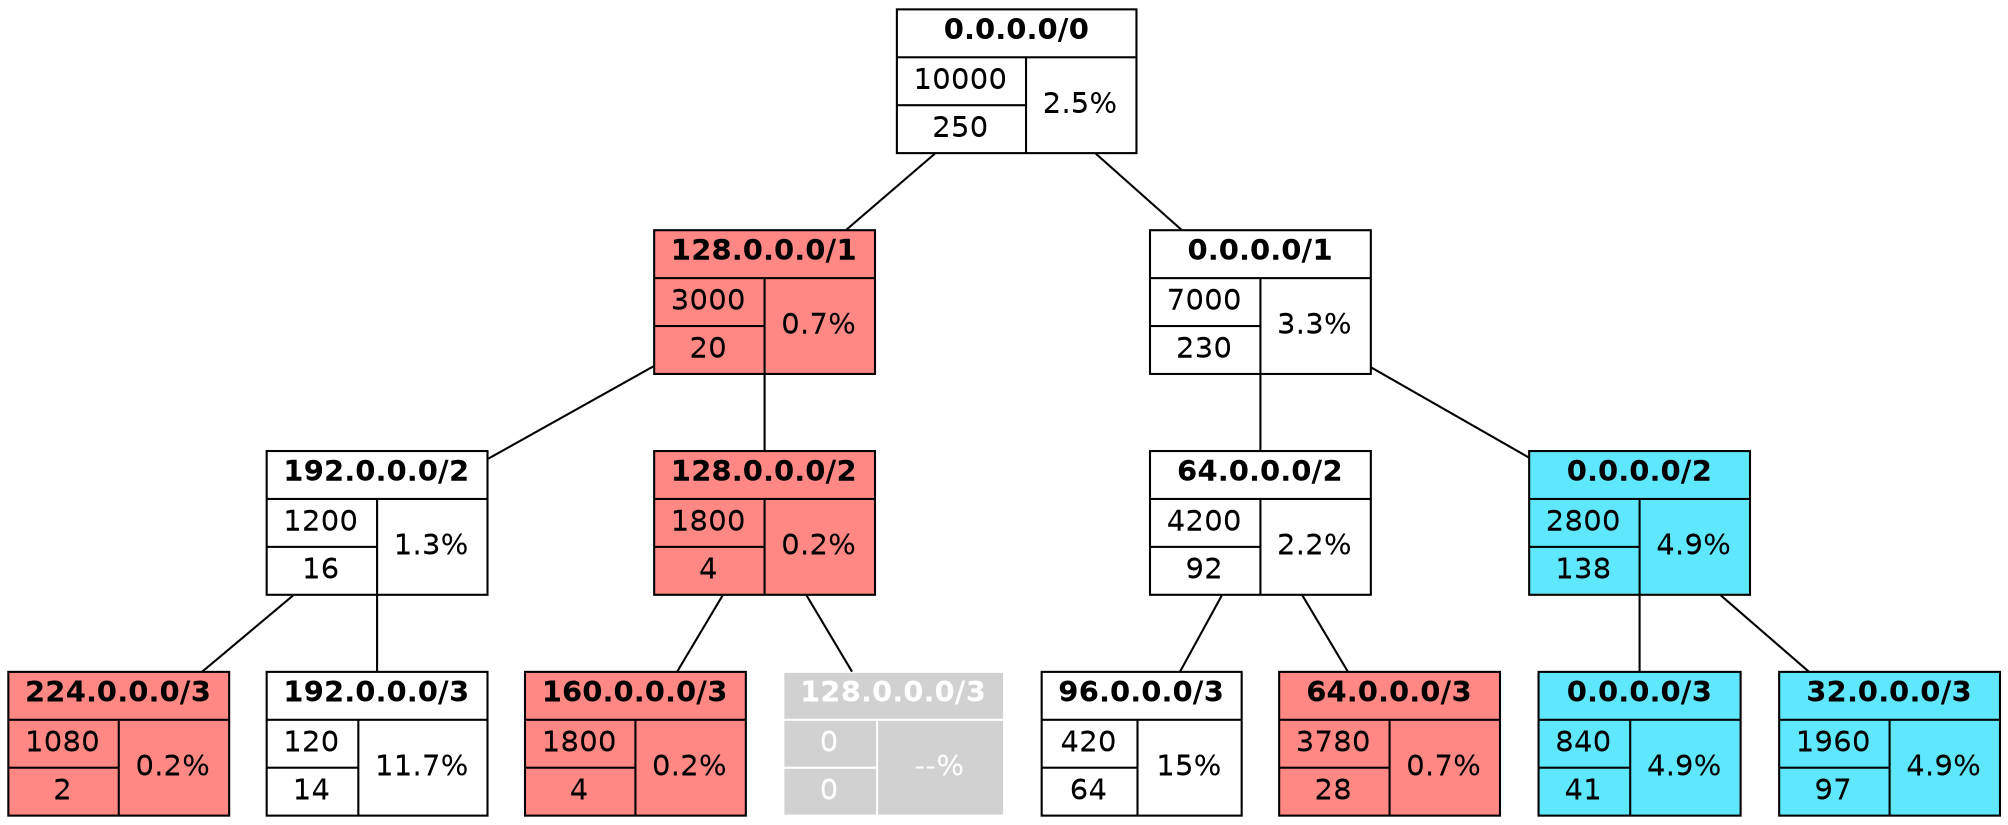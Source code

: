 graph{
    fontname="Helvetica"
    node [ shape=record fontname="Helvetica" ];
    rankdir = TB;
    splines=false;
    "64.0.0.0/2"[label=<{<B>64.0.0.0/2</B>|{{4200|92}|{2.2%}}}>]
"160.0.0.0/3"[label=<{<B>160.0.0.0/3</B>|{{1800|4}|{0.2%}}}>, style=filled, fillcolor="#FF8884"]
"128.0.0.0/1"[label=<{<B>128.0.0.0/1</B>|{{3000|20}|{0.7%}}}>, style=filled, fillcolor="#FF8884"]
"0.0.0.0/1"[label=<{<B>0.0.0.0/1</B>|{{7000|230}|{3.3%}}}>]
"224.0.0.0/3"[label=<{<B>224.0.0.0/3</B>|{{1080|2}|{0.2%}}}>, style=filled, fillcolor="#FF8884"]
"0.0.0.0/1"[label=<{<B>0.0.0.0/1</B>|{{7000|230}|{3.3%}}}>]
"192.0.0.0/2"[label=<{<B>192.0.0.0/2</B>|{{1200|16}|{1.3%}}}>]
"192.0.0.0/3"[label=<{<B>192.0.0.0/3</B>|{{120|14}|{11.7%}}}>]
"128.0.0.0/2"[label=<{<B>128.0.0.0/2</B>|{{1800|4}|{0.2%}}}>, style=filled, fillcolor="#FF8884"]
"0.0.0.0/3"[label=<{<B>0.0.0.0/3</B>|{{840|41}|{4.9%}}}>, style=filled, fillcolor="#5fe8fd"]
"0.0.0.0/2"[label=<{<B>0.0.0.0/2</B>|{{2800|138}|{4.9%}}}>, style=filled, fillcolor="#5fe8fd"]
"128.0.0.0/1"[label=<{<B>128.0.0.0/1</B>|{{3000|20}|{0.7%}}}>, style=filled, fillcolor="#FF8884"]
"0.0.0.0/0"[label=<{<B>0.0.0.0/0</B>|{{10000|250}|{2.5%}}}>]
"0.0.0.0/2"[label=<{<B>0.0.0.0/2</B>|{{2800|138}|{4.9%}}}>]
"128.0.0.0/2"[label=<{<B>128.0.0.0/2</B>|{{1800|4}|{0.2%}}}>, style=filled, fillcolor="#FF8884"]
"32.0.0.0/3"[label=<{<B>32.0.0.0/3</B>|{{1960|97}|{4.9%}}}>, style=filled, fillcolor="#5fe8fd"]
"128.0.0.0/3"[label=<{<B>128.0.0.0/3</B>|{{0|0}|{--%}}}>, style=filled, fillcolor="#d2d1d1", color="white", fontcolor="white"]
"96.0.0.0/3"[label=<{<B>96.0.0.0/3</B>|{{420|64}|{15%}}}>]
"192.0.0.0/2"[label=<{<B>192.0.0.0/2</B>|{{1200|16}|{1.3%}}}>]
"64.0.0.0/2"[label=<{<B>64.0.0.0/2</B>|{{4200|92}|{2.2%}}}>]
"64.0.0.0/3"[label=<{<B>64.0.0.0/3</B>|{{3780|28}|{0.7%}}}>, style=filled, fillcolor="#FF8884"]
"0.0.0.0/0" -- {"0.0.0.0/1", "128.0.0.0/1"}
"0.0.0.0/1" -- {"0.0.0.0/2", "64.0.0.0/2"}
"128.0.0.0/1" -- {"128.0.0.0/2", "192.0.0.0/2"}
"0.0.0.0/2" -- {"0.0.0.0/3", "32.0.0.0/3"}
"64.0.0.0/2" -- {"64.0.0.0/3", "96.0.0.0/3"}
"128.0.0.0/2" -- {"128.0.0.0/3", "160.0.0.0/3"}
"192.0.0.0/2" -- {"192.0.0.0/3", "224.0.0.0/3"}
    }